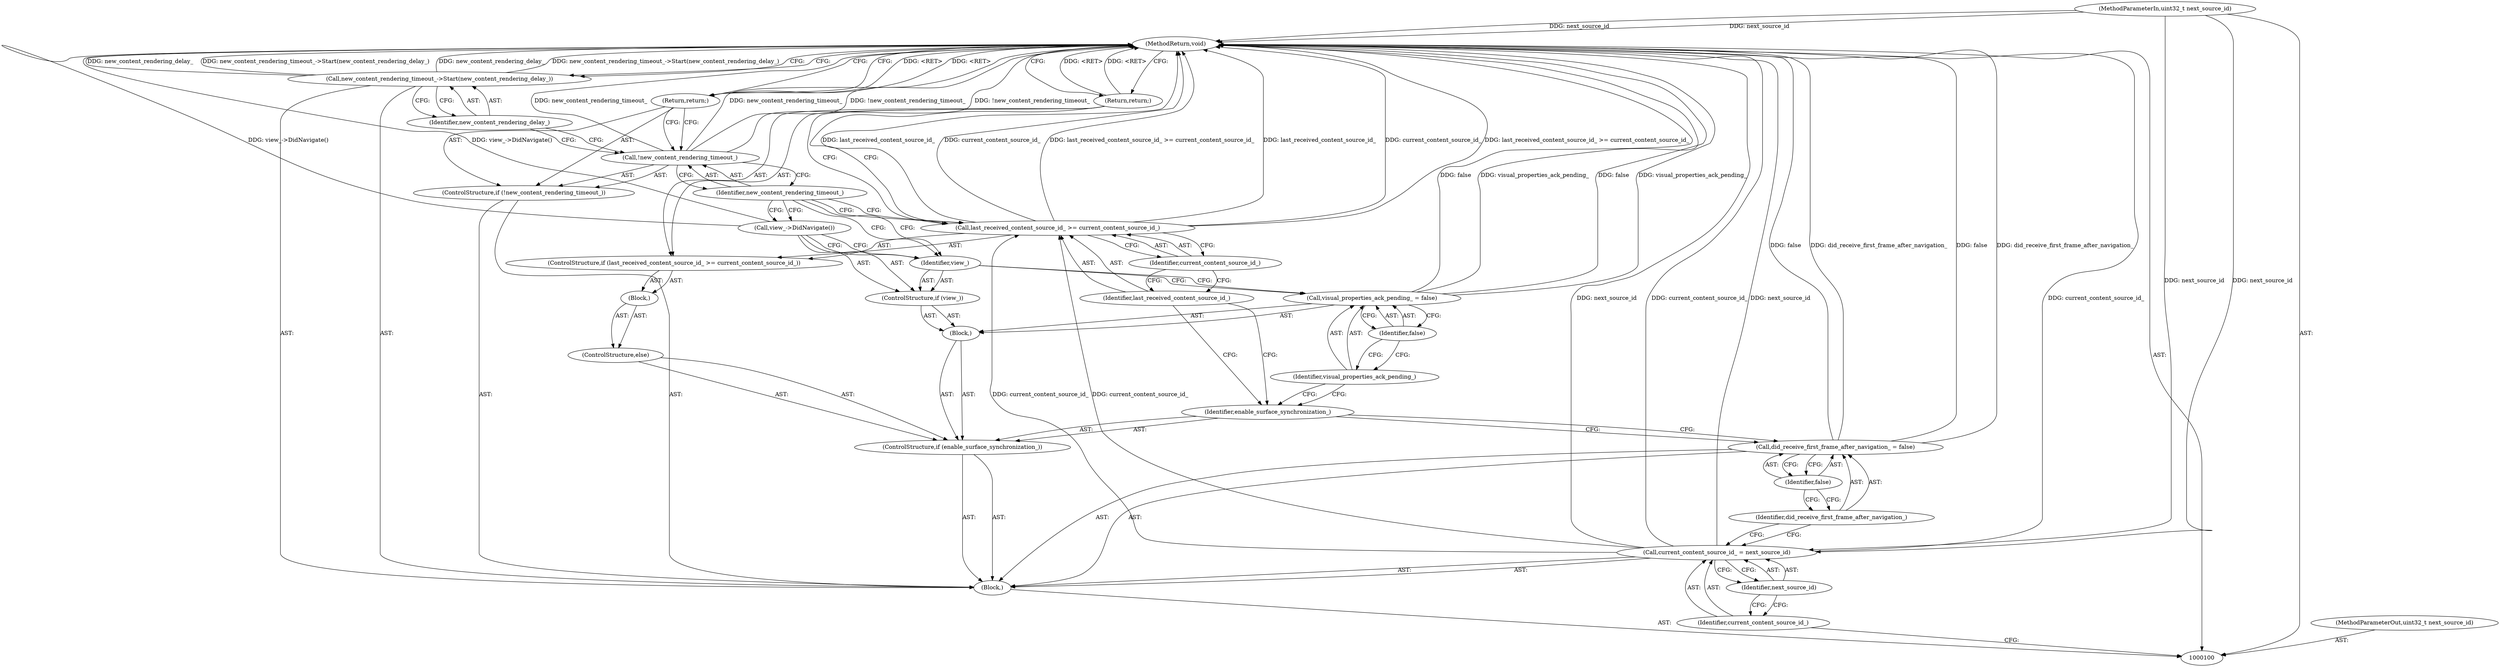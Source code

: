 digraph "0_Chrome_7da6c3419fd172405bcece1ae4ec6ec8316cd345" {
"1000131" [label="(MethodReturn,void)"];
"1000101" [label="(MethodParameterIn,uint32_t next_source_id)"];
"1000157" [label="(MethodParameterOut,uint32_t next_source_id)"];
"1000102" [label="(Block,)"];
"1000120" [label="(ControlStructure,if (last_received_content_source_id_ >= current_content_source_id_))"];
"1000123" [label="(Identifier,current_content_source_id_)"];
"1000121" [label="(Call,last_received_content_source_id_ >= current_content_source_id_)"];
"1000122" [label="(Identifier,last_received_content_source_id_)"];
"1000124" [label="(Return,return;)"];
"1000125" [label="(ControlStructure,if (!new_content_rendering_timeout_))"];
"1000126" [label="(Call,!new_content_rendering_timeout_)"];
"1000127" [label="(Identifier,new_content_rendering_timeout_)"];
"1000128" [label="(Return,return;)"];
"1000129" [label="(Call,new_content_rendering_timeout_->Start(new_content_rendering_delay_))"];
"1000130" [label="(Identifier,new_content_rendering_delay_)"];
"1000103" [label="(Call,current_content_source_id_ = next_source_id)"];
"1000104" [label="(Identifier,current_content_source_id_)"];
"1000105" [label="(Identifier,next_source_id)"];
"1000106" [label="(Call,did_receive_first_frame_after_navigation_ = false)"];
"1000107" [label="(Identifier,did_receive_first_frame_after_navigation_)"];
"1000108" [label="(Identifier,false)"];
"1000109" [label="(ControlStructure,if (enable_surface_synchronization_))"];
"1000111" [label="(Block,)"];
"1000110" [label="(Identifier,enable_surface_synchronization_)"];
"1000114" [label="(Identifier,false)"];
"1000112" [label="(Call,visual_properties_ack_pending_ = false)"];
"1000113" [label="(Identifier,visual_properties_ack_pending_)"];
"1000115" [label="(ControlStructure,if (view_))"];
"1000116" [label="(Identifier,view_)"];
"1000117" [label="(Call,view_->DidNavigate())"];
"1000119" [label="(Block,)"];
"1000118" [label="(ControlStructure,else)"];
"1000131" -> "1000100"  [label="AST: "];
"1000131" -> "1000124"  [label="CFG: "];
"1000131" -> "1000128"  [label="CFG: "];
"1000131" -> "1000129"  [label="CFG: "];
"1000124" -> "1000131"  [label="DDG: <RET>"];
"1000117" -> "1000131"  [label="DDG: view_->DidNavigate()"];
"1000106" -> "1000131"  [label="DDG: false"];
"1000106" -> "1000131"  [label="DDG: did_receive_first_frame_after_navigation_"];
"1000103" -> "1000131"  [label="DDG: current_content_source_id_"];
"1000103" -> "1000131"  [label="DDG: next_source_id"];
"1000112" -> "1000131"  [label="DDG: false"];
"1000112" -> "1000131"  [label="DDG: visual_properties_ack_pending_"];
"1000121" -> "1000131"  [label="DDG: current_content_source_id_"];
"1000121" -> "1000131"  [label="DDG: last_received_content_source_id_ >= current_content_source_id_"];
"1000121" -> "1000131"  [label="DDG: last_received_content_source_id_"];
"1000126" -> "1000131"  [label="DDG: new_content_rendering_timeout_"];
"1000126" -> "1000131"  [label="DDG: !new_content_rendering_timeout_"];
"1000129" -> "1000131"  [label="DDG: new_content_rendering_delay_"];
"1000129" -> "1000131"  [label="DDG: new_content_rendering_timeout_->Start(new_content_rendering_delay_)"];
"1000101" -> "1000131"  [label="DDG: next_source_id"];
"1000128" -> "1000131"  [label="DDG: <RET>"];
"1000101" -> "1000100"  [label="AST: "];
"1000101" -> "1000131"  [label="DDG: next_source_id"];
"1000101" -> "1000103"  [label="DDG: next_source_id"];
"1000157" -> "1000100"  [label="AST: "];
"1000102" -> "1000100"  [label="AST: "];
"1000103" -> "1000102"  [label="AST: "];
"1000106" -> "1000102"  [label="AST: "];
"1000109" -> "1000102"  [label="AST: "];
"1000125" -> "1000102"  [label="AST: "];
"1000129" -> "1000102"  [label="AST: "];
"1000120" -> "1000119"  [label="AST: "];
"1000121" -> "1000120"  [label="AST: "];
"1000124" -> "1000120"  [label="AST: "];
"1000123" -> "1000121"  [label="AST: "];
"1000123" -> "1000122"  [label="CFG: "];
"1000121" -> "1000123"  [label="CFG: "];
"1000121" -> "1000120"  [label="AST: "];
"1000121" -> "1000123"  [label="CFG: "];
"1000122" -> "1000121"  [label="AST: "];
"1000123" -> "1000121"  [label="AST: "];
"1000124" -> "1000121"  [label="CFG: "];
"1000127" -> "1000121"  [label="CFG: "];
"1000121" -> "1000131"  [label="DDG: current_content_source_id_"];
"1000121" -> "1000131"  [label="DDG: last_received_content_source_id_ >= current_content_source_id_"];
"1000121" -> "1000131"  [label="DDG: last_received_content_source_id_"];
"1000103" -> "1000121"  [label="DDG: current_content_source_id_"];
"1000122" -> "1000121"  [label="AST: "];
"1000122" -> "1000110"  [label="CFG: "];
"1000123" -> "1000122"  [label="CFG: "];
"1000124" -> "1000120"  [label="AST: "];
"1000124" -> "1000121"  [label="CFG: "];
"1000131" -> "1000124"  [label="CFG: "];
"1000124" -> "1000131"  [label="DDG: <RET>"];
"1000125" -> "1000102"  [label="AST: "];
"1000126" -> "1000125"  [label="AST: "];
"1000128" -> "1000125"  [label="AST: "];
"1000126" -> "1000125"  [label="AST: "];
"1000126" -> "1000127"  [label="CFG: "];
"1000127" -> "1000126"  [label="AST: "];
"1000128" -> "1000126"  [label="CFG: "];
"1000130" -> "1000126"  [label="CFG: "];
"1000126" -> "1000131"  [label="DDG: new_content_rendering_timeout_"];
"1000126" -> "1000131"  [label="DDG: !new_content_rendering_timeout_"];
"1000127" -> "1000126"  [label="AST: "];
"1000127" -> "1000117"  [label="CFG: "];
"1000127" -> "1000116"  [label="CFG: "];
"1000127" -> "1000121"  [label="CFG: "];
"1000126" -> "1000127"  [label="CFG: "];
"1000128" -> "1000125"  [label="AST: "];
"1000128" -> "1000126"  [label="CFG: "];
"1000131" -> "1000128"  [label="CFG: "];
"1000128" -> "1000131"  [label="DDG: <RET>"];
"1000129" -> "1000102"  [label="AST: "];
"1000129" -> "1000130"  [label="CFG: "];
"1000130" -> "1000129"  [label="AST: "];
"1000131" -> "1000129"  [label="CFG: "];
"1000129" -> "1000131"  [label="DDG: new_content_rendering_delay_"];
"1000129" -> "1000131"  [label="DDG: new_content_rendering_timeout_->Start(new_content_rendering_delay_)"];
"1000130" -> "1000129"  [label="AST: "];
"1000130" -> "1000126"  [label="CFG: "];
"1000129" -> "1000130"  [label="CFG: "];
"1000103" -> "1000102"  [label="AST: "];
"1000103" -> "1000105"  [label="CFG: "];
"1000104" -> "1000103"  [label="AST: "];
"1000105" -> "1000103"  [label="AST: "];
"1000107" -> "1000103"  [label="CFG: "];
"1000103" -> "1000131"  [label="DDG: current_content_source_id_"];
"1000103" -> "1000131"  [label="DDG: next_source_id"];
"1000101" -> "1000103"  [label="DDG: next_source_id"];
"1000103" -> "1000121"  [label="DDG: current_content_source_id_"];
"1000104" -> "1000103"  [label="AST: "];
"1000104" -> "1000100"  [label="CFG: "];
"1000105" -> "1000104"  [label="CFG: "];
"1000105" -> "1000103"  [label="AST: "];
"1000105" -> "1000104"  [label="CFG: "];
"1000103" -> "1000105"  [label="CFG: "];
"1000106" -> "1000102"  [label="AST: "];
"1000106" -> "1000108"  [label="CFG: "];
"1000107" -> "1000106"  [label="AST: "];
"1000108" -> "1000106"  [label="AST: "];
"1000110" -> "1000106"  [label="CFG: "];
"1000106" -> "1000131"  [label="DDG: false"];
"1000106" -> "1000131"  [label="DDG: did_receive_first_frame_after_navigation_"];
"1000107" -> "1000106"  [label="AST: "];
"1000107" -> "1000103"  [label="CFG: "];
"1000108" -> "1000107"  [label="CFG: "];
"1000108" -> "1000106"  [label="AST: "];
"1000108" -> "1000107"  [label="CFG: "];
"1000106" -> "1000108"  [label="CFG: "];
"1000109" -> "1000102"  [label="AST: "];
"1000110" -> "1000109"  [label="AST: "];
"1000111" -> "1000109"  [label="AST: "];
"1000118" -> "1000109"  [label="AST: "];
"1000111" -> "1000109"  [label="AST: "];
"1000112" -> "1000111"  [label="AST: "];
"1000115" -> "1000111"  [label="AST: "];
"1000110" -> "1000109"  [label="AST: "];
"1000110" -> "1000106"  [label="CFG: "];
"1000113" -> "1000110"  [label="CFG: "];
"1000122" -> "1000110"  [label="CFG: "];
"1000114" -> "1000112"  [label="AST: "];
"1000114" -> "1000113"  [label="CFG: "];
"1000112" -> "1000114"  [label="CFG: "];
"1000112" -> "1000111"  [label="AST: "];
"1000112" -> "1000114"  [label="CFG: "];
"1000113" -> "1000112"  [label="AST: "];
"1000114" -> "1000112"  [label="AST: "];
"1000116" -> "1000112"  [label="CFG: "];
"1000112" -> "1000131"  [label="DDG: false"];
"1000112" -> "1000131"  [label="DDG: visual_properties_ack_pending_"];
"1000113" -> "1000112"  [label="AST: "];
"1000113" -> "1000110"  [label="CFG: "];
"1000114" -> "1000113"  [label="CFG: "];
"1000115" -> "1000111"  [label="AST: "];
"1000116" -> "1000115"  [label="AST: "];
"1000117" -> "1000115"  [label="AST: "];
"1000116" -> "1000115"  [label="AST: "];
"1000116" -> "1000112"  [label="CFG: "];
"1000117" -> "1000116"  [label="CFG: "];
"1000127" -> "1000116"  [label="CFG: "];
"1000117" -> "1000115"  [label="AST: "];
"1000117" -> "1000116"  [label="CFG: "];
"1000127" -> "1000117"  [label="CFG: "];
"1000117" -> "1000131"  [label="DDG: view_->DidNavigate()"];
"1000119" -> "1000118"  [label="AST: "];
"1000120" -> "1000119"  [label="AST: "];
"1000118" -> "1000109"  [label="AST: "];
"1000119" -> "1000118"  [label="AST: "];
}
